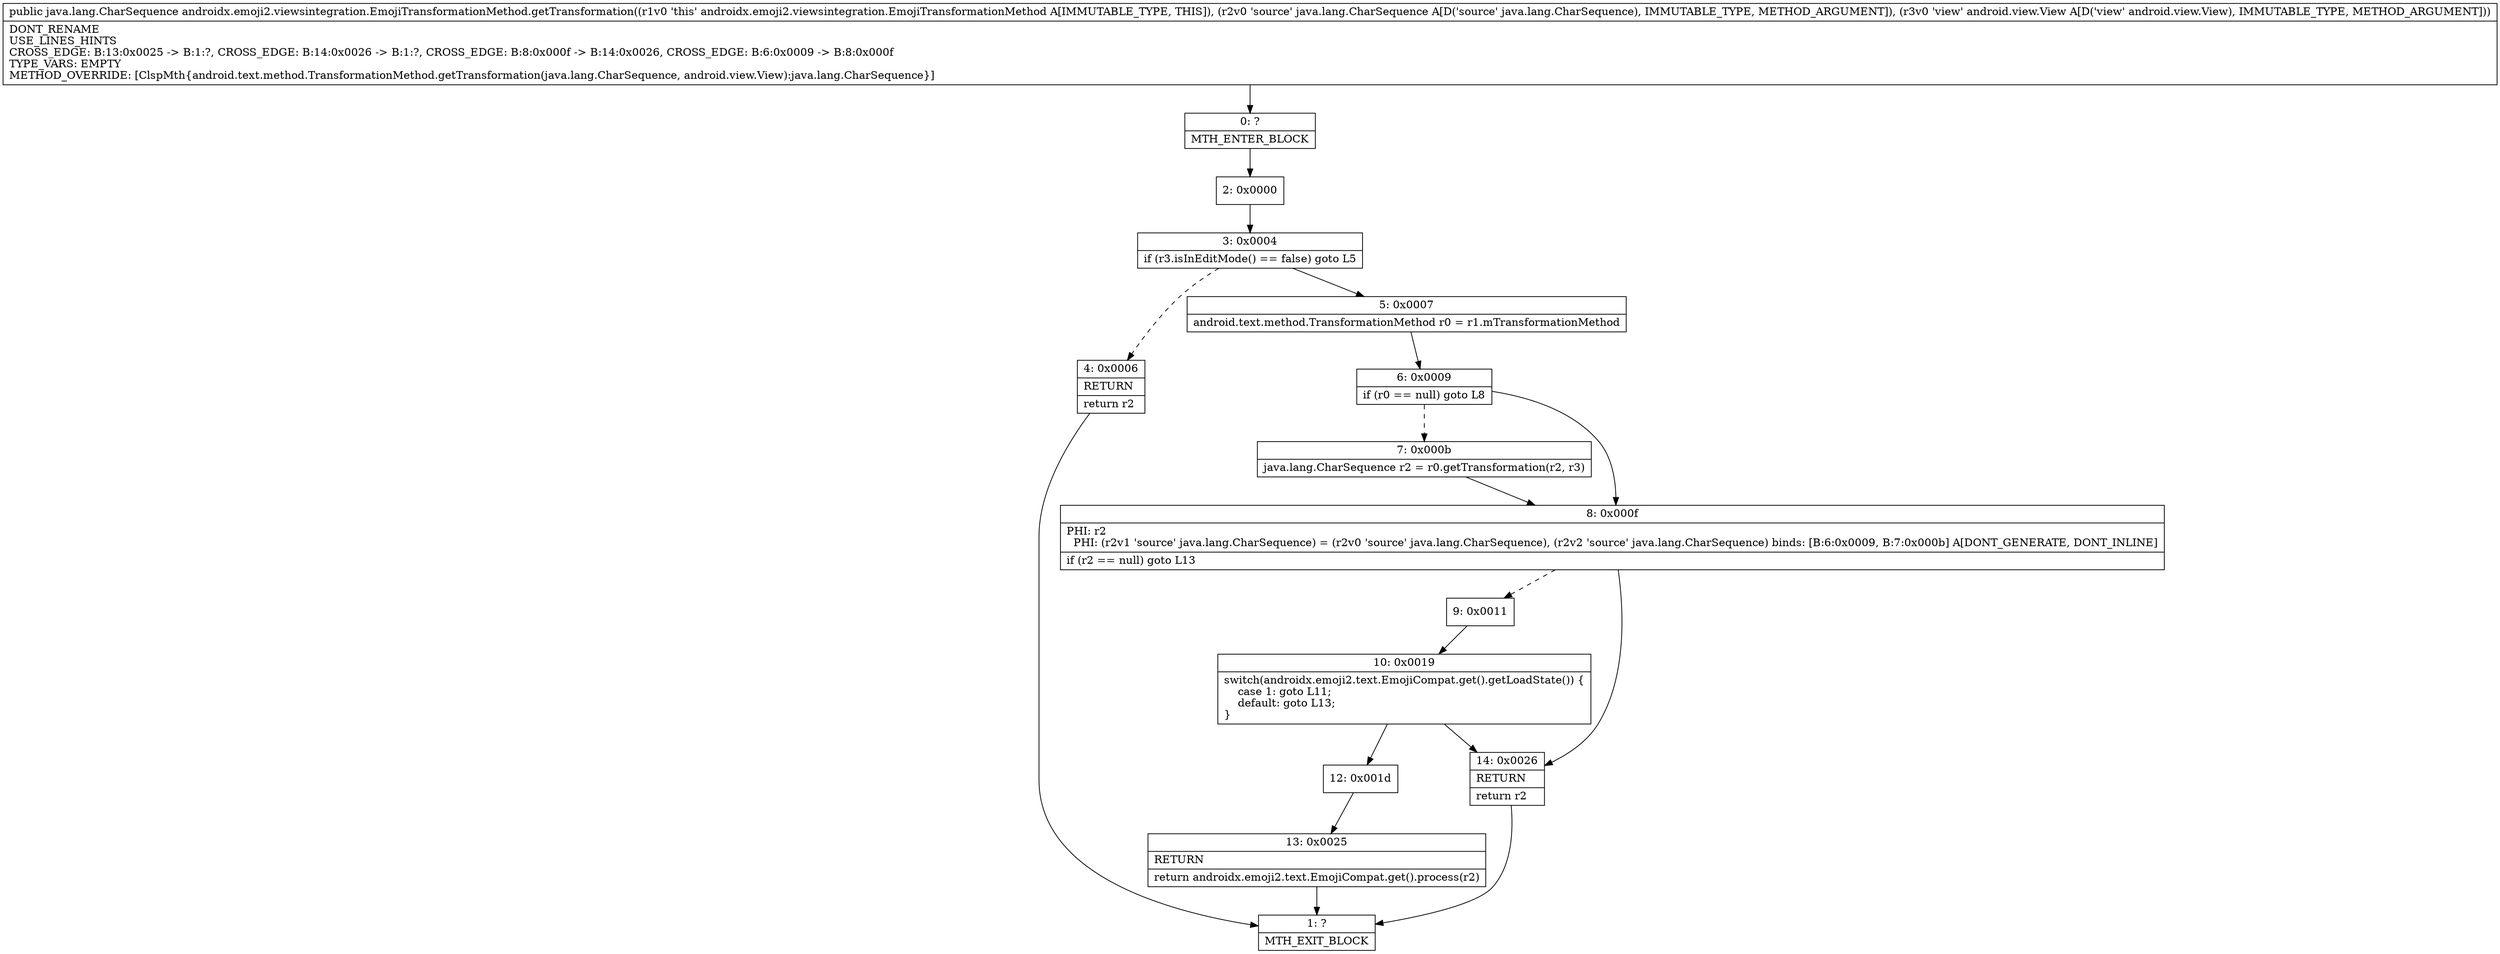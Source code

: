 digraph "CFG forandroidx.emoji2.viewsintegration.EmojiTransformationMethod.getTransformation(Ljava\/lang\/CharSequence;Landroid\/view\/View;)Ljava\/lang\/CharSequence;" {
Node_0 [shape=record,label="{0\:\ ?|MTH_ENTER_BLOCK\l}"];
Node_2 [shape=record,label="{2\:\ 0x0000}"];
Node_3 [shape=record,label="{3\:\ 0x0004|if (r3.isInEditMode() == false) goto L5\l}"];
Node_4 [shape=record,label="{4\:\ 0x0006|RETURN\l|return r2\l}"];
Node_1 [shape=record,label="{1\:\ ?|MTH_EXIT_BLOCK\l}"];
Node_5 [shape=record,label="{5\:\ 0x0007|android.text.method.TransformationMethod r0 = r1.mTransformationMethod\l}"];
Node_6 [shape=record,label="{6\:\ 0x0009|if (r0 == null) goto L8\l}"];
Node_7 [shape=record,label="{7\:\ 0x000b|java.lang.CharSequence r2 = r0.getTransformation(r2, r3)\l}"];
Node_8 [shape=record,label="{8\:\ 0x000f|PHI: r2 \l  PHI: (r2v1 'source' java.lang.CharSequence) = (r2v0 'source' java.lang.CharSequence), (r2v2 'source' java.lang.CharSequence) binds: [B:6:0x0009, B:7:0x000b] A[DONT_GENERATE, DONT_INLINE]\l|if (r2 == null) goto L13\l}"];
Node_9 [shape=record,label="{9\:\ 0x0011}"];
Node_10 [shape=record,label="{10\:\ 0x0019|switch(androidx.emoji2.text.EmojiCompat.get().getLoadState()) \{\l    case 1: goto L11;\l    default: goto L13;\l\}\l}"];
Node_12 [shape=record,label="{12\:\ 0x001d}"];
Node_13 [shape=record,label="{13\:\ 0x0025|RETURN\l|return androidx.emoji2.text.EmojiCompat.get().process(r2)\l}"];
Node_14 [shape=record,label="{14\:\ 0x0026|RETURN\l|return r2\l}"];
MethodNode[shape=record,label="{public java.lang.CharSequence androidx.emoji2.viewsintegration.EmojiTransformationMethod.getTransformation((r1v0 'this' androidx.emoji2.viewsintegration.EmojiTransformationMethod A[IMMUTABLE_TYPE, THIS]), (r2v0 'source' java.lang.CharSequence A[D('source' java.lang.CharSequence), IMMUTABLE_TYPE, METHOD_ARGUMENT]), (r3v0 'view' android.view.View A[D('view' android.view.View), IMMUTABLE_TYPE, METHOD_ARGUMENT]))  | DONT_RENAME\lUSE_LINES_HINTS\lCROSS_EDGE: B:13:0x0025 \-\> B:1:?, CROSS_EDGE: B:14:0x0026 \-\> B:1:?, CROSS_EDGE: B:8:0x000f \-\> B:14:0x0026, CROSS_EDGE: B:6:0x0009 \-\> B:8:0x000f\lTYPE_VARS: EMPTY\lMETHOD_OVERRIDE: [ClspMth\{android.text.method.TransformationMethod.getTransformation(java.lang.CharSequence, android.view.View):java.lang.CharSequence\}]\l}"];
MethodNode -> Node_0;Node_0 -> Node_2;
Node_2 -> Node_3;
Node_3 -> Node_4[style=dashed];
Node_3 -> Node_5;
Node_4 -> Node_1;
Node_5 -> Node_6;
Node_6 -> Node_7[style=dashed];
Node_6 -> Node_8;
Node_7 -> Node_8;
Node_8 -> Node_9[style=dashed];
Node_8 -> Node_14;
Node_9 -> Node_10;
Node_10 -> Node_12;
Node_10 -> Node_14;
Node_12 -> Node_13;
Node_13 -> Node_1;
Node_14 -> Node_1;
}

